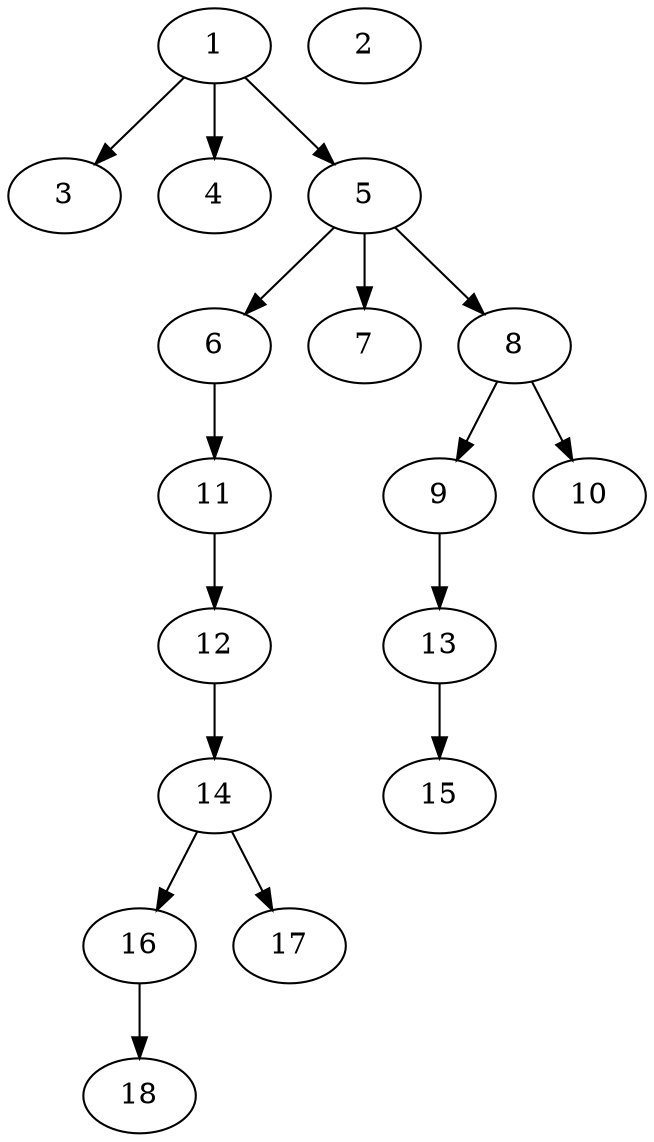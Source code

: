 // DAG (tier=1-easy, mode=data, n=18, ccr=0.311, fat=0.464, density=0.226, regular=0.711, jump=0.071, mindata=1048576, maxdata=8388608)
// DAG automatically generated by daggen at Sun Aug 24 16:33:33 2025
// /home/ermia/Project/Environments/daggen/bin/daggen --dot --ccr 0.311 --fat 0.464 --regular 0.711 --density 0.226 --jump 0.071 --mindata 1048576 --maxdata 8388608 -n 18 
digraph G {
  1 [size="692761001605862", alpha="0.16", expect_size="346380500802931"]
  1 -> 3 [size ="11307180883968"]
  1 -> 4 [size ="11307180883968"]
  1 -> 5 [size ="11307180883968"]
  2 [size="271051056723525632000", alpha="0.13", expect_size="135525528361762816000"]
  3 [size="19178587560142176256", alpha="0.20", expect_size="9589293780071088128"]
  4 [size="1321580813572314624", alpha="0.01", expect_size="660790406786157312"]
  5 [size="18103572633716388", alpha="0.08", expect_size="9051786316858194"]
  5 -> 6 [size ="360112069804032"]
  5 -> 7 [size ="360112069804032"]
  5 -> 8 [size ="360112069804032"]
  6 [size="14990218751085056", alpha="0.00", expect_size="7495109375542528"]
  6 -> 11 [size ="536334175305728"]
  7 [size="109141311274182144", alpha="0.12", expect_size="54570655637091072"]
  8 [size="202640989706407378944", alpha="0.14", expect_size="101320494853203689472"]
  8 -> 9 [size ="275999430279168"]
  8 -> 10 [size ="275999430279168"]
  9 [size="178257070800142272", alpha="0.03", expect_size="89128535400071136"]
  9 -> 13 [size ="130221395148800"]
  10 [size="399437565487545843712", alpha="0.02", expect_size="199718782743772921856"]
  11 [size="2535950189506500", alpha="0.09", expect_size="1267975094753250"]
  11 -> 12 [size ="203058000691200"]
  12 [size="24269942845398240", alpha="0.15", expect_size="12134971422699120"]
  12 -> 14 [size ="552553045557248"]
  13 [size="61993815245848576000", alpha="0.07", expect_size="30996907622924288000"]
  13 -> 15 [size ="125310913740800"]
  14 [size="191087676483648288", alpha="0.03", expect_size="95543838241824144"]
  14 -> 16 [size ="505141841100800"]
  14 -> 17 [size ="505141841100800"]
  15 [size="173624563389073195008", alpha="0.05", expect_size="86812281694536597504"]
  16 [size="320345983980018860032", alpha="0.04", expect_size="160172991990009430016"]
  16 -> 18 [size ="374543998779392"]
  17 [size="822899338405549184", alpha="0.17", expect_size="411449669202774592"]
  18 [size="27313977255950024704", alpha="0.16", expect_size="13656988627975012352"]
}